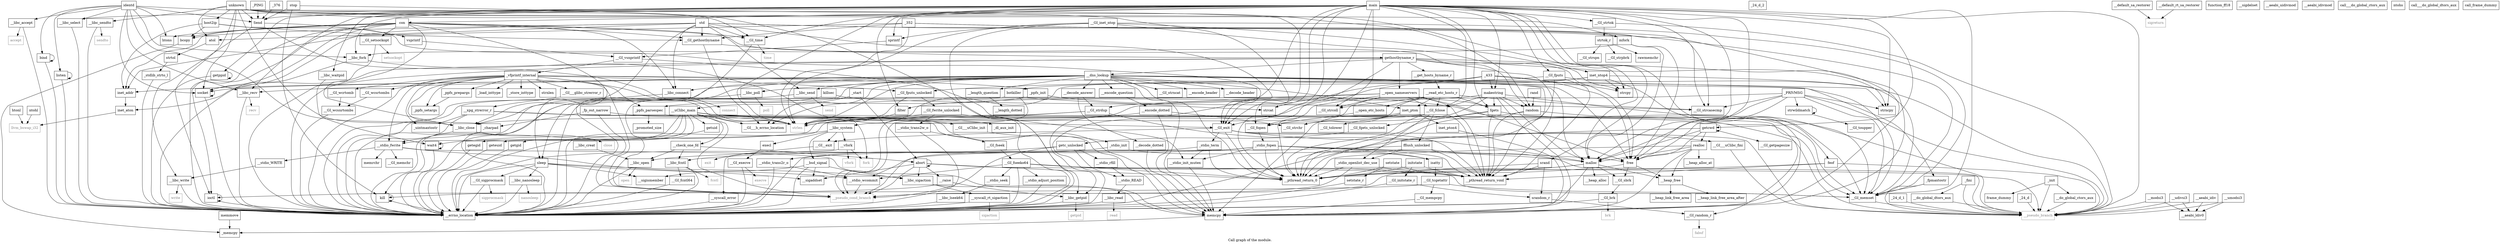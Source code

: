 digraph "Call graph of the module." {
  label="Call graph of the module.";
  node [shape=record];

  Node_vsprintf [label="{vsprintf}"];
  Node__ppfs_parsespec [label="{_ppfs_parsespec}"];
  Node_ioctl [label="{ioctl}"];
  Node_sprintf [label="{sprintf}"];
  Node___GI_vsnprintf [label="{__GI_vsnprintf}"];
  Node__stdio_fopen [label="{_stdio_fopen}"];
  Node_kill [label="{kill}"];
  Node___libc_select [label="{__libc_select}"];
  Node__24_d_2 [label="{_24_d_2}"];
  Node__stdio_init [label="{_stdio_init}"];
  Node_feof [label="{feof}"];
  Node___libc_getpid [label="{__libc_getpid}"];
  Node_getppid [label="{getppid}"];
  Node__fp_out_narrow [label="{_fp_out_narrow}"];
  Node___GI_fputs_unlocked [label="{__GI_fputs_unlocked}"];
  Node_strnlen [label="{strnlen}"];
  Node___GI_fwrite_unlocked [label="{__GI_fwrite_unlocked}"];
  Node___GI_time [label="{__GI_time}"];
  Node___stdio_init_mutex [label="{__stdio_init_mutex}"];
  Node___libc_waitpid [label="{__libc_waitpid}"];
  Node_fgets [label="{fgets}"];
  Node___libc_write [label="{__libc_write}"];
  Node__stdio_term [label="{_stdio_term}"];
  Node___GI_fputs [label="{__GI_fputs}"];
  Node___stdio_wcommit [label="{__stdio_wcommit}"];
  Node__stdio_openlist_dec_use [label="{_stdio_openlist_dec_use}"];
  Node_bcopy [label="{bcopy}"];
  Node__vfprintf_internal [label="{_vfprintf_internal}"];
  Node_strncpy [label="{strncpy}"];
  Node_memcpy [label="{memcpy}"];
  Node__ppfs_init [label="{_ppfs_init}"];
  Node___GI_memset [label="{__GI_memset}"];
  Node___pthread_return_void [label="{__pthread_return_void}"];
  Node_strcat [label="{strcat}"];
  Node___GI_toupper [label="{__GI_toupper}"];
  Node_fflush_unlocked [label="{fflush_unlocked}"];
  Node__charpad [label="{_charpad}"];
  Node___GI_strcoll [label="{__GI_strcoll}"];
  Node__ppfs_prepargs [label="{_ppfs_prepargs}"];
  Node__ppfs_setargs [label="{_ppfs_setargs}"];
  Node_strlen [color="gray50", fontcolor="gray50", label="{strlen}"];
  Node___errno_location [label="{__errno_location}"];
  Node___GI_fclose [label="{__GI_fclose}"];
  Node__promoted_size [label="{_promoted_size}"];
  Node_strcpy [label="{strcpy}"];
  Node___GI_fopen [label="{__GI_fopen}"];
  Node___GI_fgets_unlocked [label="{__GI_fgets_unlocked}"];
  Node___pthread_return_0 [label="{__pthread_return_0}"];
  Node___check_one_fd [label="{__check_one_fd}"];
  Node___GI___uClibc_init [label="{__GI___uClibc_init}"];
  Node___uClibc_main [label="{__uClibc_main}"];
  Node___libc_sigaction [label="{__libc_sigaction}"];
  Node___vfork [label="{__vfork}"];
  Node___default_sa_restorer [label="{__default_sa_restorer}"];
  Node___default_rt_sa_restorer [label="{__default_rt_sa_restorer}"];
  Node___libc_fcntl [label="{__libc_fcntl}"];
  Node___GI_fcntl64 [label="{__GI_fcntl64}"];
  Node___syscall_rt_sigaction [label="{__syscall_rt_sigaction}"];
  Node___GI__exit [label="{__GI__exit}"];
  Node___GI_execve [label="{__GI_execve}"];
  Node_getegid [label="{getegid}"];
  Node_geteuid [label="{geteuid}"];
  Node_getgid [label="{getgid}"];
  Node_getuid [label="{getuid}"];
  Node___libc_nanosleep [label="{__libc_nanosleep}"];
  Node___libc_open [label="{__libc_open}"];
  Node___libc_creat [label="{__libc_creat}"];
  Node___GI_sbrk [label="{__GI_sbrk}"];
  Node___GI_sigprocmask [label="{__GI_sigprocmask}"];
  Node_wait4 [label="{wait4}"];
  Node___GI___h_errno_location [label="{__GI___h_errno_location}"];
  Node___GI_wcrtomb [label="{__GI_wcrtomb}"];
  Node___GI_wcsrtombs [label="{__GI_wcsrtombs}"];
  Node___GI_wcsnrtombs [label="{__GI_wcsnrtombs}"];
  Node___stdio_WRITE [label="{__stdio_WRITE}"];
  Node___stdio_fwrite [label="{__stdio_fwrite}"];
  Node___stdio_trans2w_o [label="{__stdio_trans2w_o}"];
  Node__load_inttype [label="{_load_inttype}"];
  Node__store_inttype [label="{_store_inttype}"];
  Node__uintmaxtostr [label="{_uintmaxtostr}"];
  Node__fpmaxtostr [label="{_fpmaxtostr}"];
  Node_getc_unlocked [label="{getc_unlocked}"];
  Node__memcpy [label="{_memcpy}"];
  Node_function_ff18 [label="{function_ff18}"];
  Node_memmove [label="{memmove}"];
  Node___GI_memchr [label="{__GI_memchr}"];
  Node___GI_mempcpy [label="{__GI_mempcpy}"];
  Node_memrchr [label="{memrchr}"];
  Node_strtok_r [label="{strtok_r}"];
  Node___GI_strpbrk [label="{__GI_strpbrk}"];
  Node_inet_aton [label="{inet_aton}"];
  Node___dns_lookup [label="{__dns_lookup}"];
  Node__24_d [label="{_24_d}"];
  Node___open_nameservers [label="{__open_nameservers}"];
  Node___get_hosts_byname_r [label="{__get_hosts_byname_r}"];
  Node___raise [label="{__raise}"];
  Node___bsd_signal [label="{__bsd_signal}"];
  Node___sigismember [label="{__sigismember}"];
  Node___sigaddset [label="{__sigaddset}"];
  Node___sigdelset [label="{__sigdelset}"];
  Node__dl_aux_init [label="{_dl_aux_init}"];
  Node___GI_brk [label="{__GI_brk}"];
  Node___syscall_error [label="{__syscall_error}"];
  Node___libc_poll [label="{__libc_poll}"];
  Node___GI_fseek [label="{__GI_fseek}"];
  Node___GI_fseeko64 [label="{__GI_fseeko64}"];
  Node___stdio_READ [label="{__stdio_READ}"];
  Node___stdio_adjust_position [label="{__stdio_adjust_position}"];
  Node___stdio_rfill [label="{__stdio_rfill}"];
  Node___stdio_trans2r_o [label="{__stdio_trans2r_o}"];
  Node___stdio_seek [label="{__stdio_seek}"];
  Node_rawmemchr [label="{rawmemchr}"];
  Node___GI_strncat [label="{__GI_strncat}"];
  Node___GI_strspn [label="{__GI_strspn}"];
  Node___GI_strdup [label="{__GI_strdup}"];
  Node_inet_pton4 [label="{inet_pton4}"];
  Node_inet_pton [label="{inet_pton}"];
  Node_inet_ntop4 [label="{inet_ntop4}"];
  Node___GI_inet_ntop [label="{__GI_inet_ntop}"];
  Node___encode_header [label="{__encode_header}"];
  Node___decode_header [label="{__decode_header}"];
  Node___encode_question [label="{__encode_question}"];
  Node___length_question [label="{__length_question}"];
  Node___decode_answer [label="{__decode_answer}"];
  Node___open_etc_hosts [label="{__open_etc_hosts}"];
  Node___read_etc_hosts_r [label="{__read_etc_hosts_r}"];
  Node___libc_lseek64 [label="{__libc_lseek64}"];
  Node___libc_read [label="{__libc_read}"];
  Node___GI_tolower [label="{__GI_tolower}"];
  Node___GI_strchr [label="{__GI_strchr}"];
  Node___encode_dotted [label="{__encode_dotted}"];
  Node___decode_dotted [label="{__decode_dotted}"];
  Node___length_dotted [label="{__length_dotted}"];
  Node___udivsi3 [label="{__udivsi3}"];
  Node___aeabi_uidivmod [label="{__aeabi_uidivmod}"];
  Node___aeabi_idiv [label="{__aeabi_idiv}"];
  Node___aeabi_idivmod [label="{__aeabi_idivmod}"];
  Node___umodsi3 [label="{__umodsi3}"];
  Node___do_global_ctors_aux [label="{__do_global_ctors_aux}"];
  Node_call___do_global_ctors_aux [label="{call___do_global_ctors_aux}"];
  Node__fini [label="{_fini}"];
  Node_close [color="gray50", fontcolor="gray50", label="{close}"];
  Node_fork [color="gray50", fontcolor="gray50", label="{fork}"];
  Node_getpid [color="gray50", fontcolor="gray50", label="{getpid}"];
  Node_time [color="gray50", fontcolor="gray50", label="{time}"];
  Node_write [color="gray50", fontcolor="gray50", label="{write}"];
  Node_accept [color="gray50", fontcolor="gray50", label="{accept}"];
  Node_connect [color="gray50", fontcolor="gray50", label="{connect}"];
  Node_recv [color="gray50", fontcolor="gray50", label="{recv}"];
  Node_send [color="gray50", fontcolor="gray50", label="{send}"];
  Node_sendto [color="gray50", fontcolor="gray50", label="{sendto}"];
  Node_setsockopt [color="gray50", fontcolor="gray50", label="{setsockopt}"];
  Node_vfork [color="gray50", fontcolor="gray50", label="{vfork}"];
  Node_sigreturn [color="gray50", fontcolor="gray50", label="{sigreturn}"];
  Node_fcntl [color="gray50", fontcolor="gray50", label="{fcntl}"];
  Node_sigaction [color="gray50", fontcolor="gray50", label="{sigaction}"];
  Node_exit [color="gray50", fontcolor="gray50", label="{exit}"];
  Node_execve [color="gray50", fontcolor="gray50", label="{execve}"];
  Node_nanosleep [color="gray50", fontcolor="gray50", label="{nanosleep}"];
  Node_open [color="gray50", fontcolor="gray50", label="{open}"];
  Node_sigprocmask [color="gray50", fontcolor="gray50", label="{sigprocmask}"];
  Node_brk [color="gray50", fontcolor="gray50", label="{brk}"];
  Node_poll [color="gray50", fontcolor="gray50", label="{poll}"];
  Node_read [color="gray50", fontcolor="gray50", label="{read}"];
  Node_llvm_bswap_i32 [color="gray50", fontcolor="gray50", label="{llvm_bswap_i32}"];
  Node_fabsf [color="gray50", fontcolor="gray50", label="{fabsf}"];
  Node___xpg_strerror_r [label="{__xpg_strerror_r}"];
  Node___heap_alloc [label="{__heap_alloc}"];
  Node___heap_alloc_at [label="{__heap_alloc_at}"];
  Node___heap_link_free_area [label="{__heap_link_free_area}"];
  Node___heap_link_free_area_after [label="{__heap_link_free_area_after}"];
  Node___heap_free [label="{__heap_free}"];
  Node_abort [label="{abort}"];
  Node_rand [label="{rand}"];
  Node_random [label="{random}"];
  Node_setstate [label="{setstate}"];
  Node_initstate [label="{initstate}"];
  Node_srand [label="{srand}"];
  Node_setstate_r [label="{setstate_r}"];
  Node___GI_random_r [label="{__GI_random_r}"];
  Node_srandom_r [label="{srandom_r}"];
  Node__24_d_1 [label="{_24_d_1}"];
  Node___GI_initstate_r [label="{__GI_initstate_r}"];
  Node___libc_system [label="{__libc_system}"];
  Node_atol [label="{atol}"];
  Node_strtol [label="{strtol}"];
  Node__stdlib_strto_l [label="{_stdlib_strto_l}"];
  Node___GI_exit [label="{__GI_exit}"];
  Node_execl [label="{execl}"];
  Node_sleep [label="{sleep}"];
  Node___GI___uClibc_fini [label="{__GI___uClibc_fini}"];
  Node___GI_strcasecmp [label="{__GI_strcasecmp}"];
  Node___GI_strtok [label="{__GI_strtok}"];
  Node_isatty [label="{isatty}"];
  Node___GI_tcgetattr [label="{__GI_tcgetattr}"];
  Node_ntohl [label="{ntohl}"];
  Node_ntohs [label="{ntohs}"];
  Node_htonl [label="{htonl}"];
  Node_htons [label="{htons}"];
  Node_inet_addr [label="{inet_addr}"];
  Node___GI_gethostbyname [label="{__GI_gethostbyname}"];
  Node_gethostbyname_r [label="{gethostbyname_r}"];
  Node___libc_accept [label="{__libc_accept}"];
  Node_bind [label="{bind}"];
  Node___libc_connect [label="{__libc_connect}"];
  Node_listen [label="{listen}"];
  Node___libc_recv [label="{__libc_recv}"];
  Node___libc_send [label="{__libc_send}"];
  Node___libc_sendto [label="{__libc_sendto}"];
  Node___GI_setsockopt [label="{__GI_setsockopt}"];
  Node_socket [label="{socket}"];
  Node_malloc [label="{malloc}"];
  Node_free [label="{free}"];
  Node_realloc [label="{realloc}"];
  Node___GI___glibc_strerror_r [label="{__GI___glibc_strerror_r}"];
  Node___pseudo_branch [color="gray50", fontcolor="gray50", label="{__pseudo_branch}"];
  Node___pseudo_cond_branch [color="gray50", fontcolor="gray50", label="{__pseudo_cond_branch}"];
  Node__init [label="{_init}"];
  Node___do_global_dtors_aux [label="{__do_global_dtors_aux}"];
  Node_call___do_global_dtors_aux [label="{call___do_global_dtors_aux}"];
  Node_frame_dummy [label="{frame_dummy}"];
  Node_call_frame_dummy [label="{call_frame_dummy}"];
  Node__start [label="{_start}"];
  Node_botkiller [label="{botkiller}"];
  Node_strwildmatch [label="{strwildmatch}"];
  Node_Send [label="{Send}"];
  Node_host2ip [label="{host2ip}"];
  Node_mfork [label="{mfork}"];
  Node_filter [label="{filter}"];
  Node_makestring [label="{makestring}"];
  Node_identd [label="{identd}"];
  Node_std [label="{std}"];
  Node_stop [label="{stop}"];
  Node_unknown [label="{unknown}"];
  Node_killsec [label="{killsec}"];
  Node__PRIVMSG [label="{_PRIVMSG}"];
  Node__376 [label="{_376}"];
  Node__PING [label="{_PING}"];
  Node__352 [label="{_352}"];
  Node__433 [label="{_433}"];
  Node_con [label="{con}"];
  Node_main [label="{main}"];
  Node___modsi3 [label="{__modsi3}"];
  Node___aeabi_ldiv0 [label="{__aeabi_ldiv0}"];
  Node___libc_close [label="{__libc_close}"];
  Node___libc_fork [label="{__libc_fork}"];
  Node_getcwd [label="{getcwd}"];
  Node___GI_getpagesize [label="{__GI_getpagesize}"];
  Node_vsprintf -> Node___GI_vsnprintf;
  Node__ppfs_parsespec -> Node_memcpy;
  Node__ppfs_parsespec -> Node__promoted_size;
  Node_ioctl -> Node_ioctl;
  Node_ioctl -> Node___errno_location;
  Node_sprintf -> Node___GI_vsnprintf;
  Node___GI_vsnprintf -> Node___stdio_init_mutex;
  Node___GI_vsnprintf -> Node__vfprintf_internal;
  Node__stdio_fopen -> Node___stdio_init_mutex;
  Node__stdio_fopen -> Node___pthread_return_void;
  Node__stdio_fopen -> Node___errno_location;
  Node__stdio_fopen -> Node___pthread_return_0;
  Node__stdio_fopen -> Node___libc_fcntl;
  Node__stdio_fopen -> Node___libc_open;
  Node__stdio_fopen -> Node_isatty;
  Node__stdio_fopen -> Node_malloc;
  Node__stdio_fopen -> Node_free;
  Node_kill -> Node_kill;
  Node_kill -> Node___errno_location;
  Node___libc_select -> Node___errno_location;
  Node__stdio_init -> Node___errno_location;
  Node__stdio_init -> Node_isatty;
  Node_feof -> Node___pthread_return_void;
  Node_feof -> Node___pthread_return_0;
  Node_feof -> Node___pseudo_branch;
  Node___libc_getpid -> Node___errno_location;
  Node___libc_getpid -> Node_getpid;
  Node_getppid -> Node_getppid;
  Node_getppid -> Node___errno_location;
  Node__fp_out_narrow -> Node__charpad;
  Node__fp_out_narrow -> Node_strlen;
  Node__fp_out_narrow -> Node___pseudo_cond_branch;
  Node___GI_fputs_unlocked -> Node___GI_fwrite_unlocked;
  Node___GI_fputs_unlocked -> Node_strlen;
  Node___GI_fwrite_unlocked -> Node___errno_location;
  Node___GI_fwrite_unlocked -> Node___stdio_fwrite;
  Node___GI_fwrite_unlocked -> Node___stdio_trans2w_o;
  Node___GI_time -> Node___errno_location;
  Node___GI_time -> Node_time;
  Node___stdio_init_mutex -> Node_memcpy;
  Node___libc_waitpid -> Node_wait4;
  Node_fgets -> Node___pthread_return_void;
  Node_fgets -> Node___GI_fgets_unlocked;
  Node_fgets -> Node___pthread_return_0;
  Node_fgets -> Node___pseudo_branch;
  Node___libc_write -> Node___errno_location;
  Node___libc_write -> Node_write;
  Node__stdio_term -> Node___stdio_init_mutex;
  Node__stdio_term -> Node___pthread_return_0;
  Node__stdio_term -> Node___pseudo_cond_branch;
  Node___GI_fputs -> Node___GI_fputs_unlocked;
  Node___GI_fputs -> Node___pthread_return_void;
  Node___GI_fputs -> Node___pthread_return_0;
  Node___GI_fputs -> Node___pseudo_branch;
  Node___stdio_wcommit -> Node___pseudo_cond_branch;
  Node__stdio_openlist_dec_use -> Node___pthread_return_void;
  Node__stdio_openlist_dec_use -> Node___pthread_return_0;
  Node__stdio_openlist_dec_use -> Node___pseudo_cond_branch;
  Node_bcopy -> Node__memcpy;
  Node__vfprintf_internal -> Node__ppfs_parsespec;
  Node__vfprintf_internal -> Node___GI_fputs_unlocked;
  Node__vfprintf_internal -> Node_strnlen;
  Node__vfprintf_internal -> Node__ppfs_init;
  Node__vfprintf_internal -> Node__charpad;
  Node__vfprintf_internal -> Node__ppfs_prepargs;
  Node__vfprintf_internal -> Node__ppfs_setargs;
  Node__vfprintf_internal -> Node_strlen;
  Node__vfprintf_internal -> Node___errno_location;
  Node__vfprintf_internal -> Node___GI_wcrtomb;
  Node__vfprintf_internal -> Node___GI_wcsrtombs;
  Node__vfprintf_internal -> Node___stdio_fwrite;
  Node__vfprintf_internal -> Node__load_inttype;
  Node__vfprintf_internal -> Node__store_inttype;
  Node__vfprintf_internal -> Node__uintmaxtostr;
  Node__vfprintf_internal -> Node__fpmaxtostr;
  Node__vfprintf_internal -> Node___GI___glibc_strerror_r;
  Node__vfprintf_internal -> Node___pseudo_cond_branch;
  Node_memcpy -> Node__memcpy;
  Node__ppfs_init -> Node__ppfs_parsespec;
  Node__ppfs_init -> Node___GI_memset;
  Node___GI_memset -> Node___pseudo_branch;
  Node_fflush_unlocked -> Node___stdio_wcommit;
  Node_fflush_unlocked -> Node__stdio_openlist_dec_use;
  Node_fflush_unlocked -> Node___pthread_return_void;
  Node_fflush_unlocked -> Node___pthread_return_0;
  Node_fflush_unlocked -> Node___pseudo_branch;
  Node__charpad -> Node___stdio_fwrite;
  Node__ppfs_prepargs -> Node__ppfs_setargs;
  Node___GI_fclose -> Node__stdio_openlist_dec_use;
  Node___GI_fclose -> Node___pthread_return_void;
  Node___GI_fclose -> Node_fflush_unlocked;
  Node___GI_fclose -> Node___pthread_return_0;
  Node___GI_fclose -> Node___pseudo_cond_branch;
  Node___GI_fclose -> Node___libc_close;
  Node___GI_fopen -> Node__stdio_fopen;
  Node___GI_fgets_unlocked -> Node_getc_unlocked;
  Node___check_one_fd -> Node___libc_fcntl;
  Node___check_one_fd -> Node___libc_open;
  Node___check_one_fd -> Node_abort;
  Node___GI___uClibc_init -> Node__stdio_init;
  Node___uClibc_main -> Node___GI_memset;
  Node___uClibc_main -> Node___errno_location;
  Node___uClibc_main -> Node___check_one_fd;
  Node___uClibc_main -> Node___GI___uClibc_init;
  Node___uClibc_main -> Node_getegid;
  Node___uClibc_main -> Node_geteuid;
  Node___uClibc_main -> Node_getgid;
  Node___uClibc_main -> Node_getuid;
  Node___uClibc_main -> Node___GI___h_errno_location;
  Node___uClibc_main -> Node__dl_aux_init;
  Node___uClibc_main -> Node___GI_exit;
  Node___uClibc_main -> Node___pseudo_branch;
  Node___uClibc_main -> Node___pseudo_cond_branch;
  Node___libc_sigaction -> Node_memcpy;
  Node___libc_sigaction -> Node___syscall_rt_sigaction;
  Node___vfork -> Node___syscall_error;
  Node___vfork -> Node_fork;
  Node___vfork -> Node_vfork;
  Node___default_sa_restorer -> Node_sigreturn;
  Node___default_rt_sa_restorer -> Node_sigreturn;
  Node___libc_fcntl -> Node___errno_location;
  Node___libc_fcntl -> Node___GI_fcntl64;
  Node___libc_fcntl -> Node_fcntl;
  Node___GI_fcntl64 -> Node___errno_location;
  Node___syscall_rt_sigaction -> Node___errno_location;
  Node___syscall_rt_sigaction -> Node_sigaction;
  Node___GI__exit -> Node_exit;
  Node___GI_execve -> Node___errno_location;
  Node___GI_execve -> Node_execve;
  Node_getegid -> Node___errno_location;
  Node_geteuid -> Node___errno_location;
  Node_getgid -> Node___errno_location;
  Node_getuid -> Node___errno_location;
  Node___libc_nanosleep -> Node___errno_location;
  Node___libc_nanosleep -> Node_nanosleep;
  Node___libc_open -> Node___errno_location;
  Node___libc_open -> Node_open;
  Node___libc_creat -> Node___libc_open;
  Node___GI_sbrk -> Node___GI_brk;
  Node___GI_sigprocmask -> Node___errno_location;
  Node___GI_sigprocmask -> Node_sigprocmask;
  Node_wait4 -> Node___errno_location;
  Node_wait4 -> Node_wait4;
  Node___GI_wcrtomb -> Node___GI_wcsnrtombs;
  Node___GI_wcsrtombs -> Node___GI_wcsnrtombs;
  Node___GI_wcsnrtombs -> Node___errno_location;
  Node___stdio_WRITE -> Node___libc_write;
  Node___stdio_fwrite -> Node___stdio_wcommit;
  Node___stdio_fwrite -> Node_memcpy;
  Node___stdio_fwrite -> Node___stdio_WRITE;
  Node___stdio_fwrite -> Node___GI_memchr;
  Node___stdio_fwrite -> Node_memrchr;
  Node___stdio_trans2w_o -> Node___errno_location;
  Node___stdio_trans2w_o -> Node___GI_fseek;
  Node__fpmaxtostr -> Node___GI_memset;
  Node__fpmaxtostr -> Node___pseudo_branch;
  Node_getc_unlocked -> Node___stdio_READ;
  Node_getc_unlocked -> Node___stdio_rfill;
  Node_getc_unlocked -> Node___stdio_trans2r_o;
  Node_getc_unlocked -> Node___pseudo_cond_branch;
  Node_memmove -> Node__memcpy;
  Node___GI_mempcpy -> Node_memcpy;
  Node_strtok_r -> Node___GI_strpbrk;
  Node_strtok_r -> Node_rawmemchr;
  Node_strtok_r -> Node___GI_strspn;
  Node_inet_aton -> Node_llvm_bswap_i32;
  Node___dns_lookup -> Node_strncpy;
  Node___dns_lookup -> Node_memcpy;
  Node___dns_lookup -> Node___GI_memset;
  Node___dns_lookup -> Node___pthread_return_void;
  Node___dns_lookup -> Node_strlen;
  Node___dns_lookup -> Node___errno_location;
  Node___dns_lookup -> Node___pthread_return_0;
  Node___dns_lookup -> Node___GI___h_errno_location;
  Node___dns_lookup -> Node___libc_poll;
  Node___dns_lookup -> Node___GI_strncat;
  Node___dns_lookup -> Node_inet_pton;
  Node___dns_lookup -> Node___encode_header;
  Node___dns_lookup -> Node___decode_header;
  Node___dns_lookup -> Node___encode_question;
  Node___dns_lookup -> Node___length_question;
  Node___dns_lookup -> Node___decode_answer;
  Node___dns_lookup -> Node_inet_addr;
  Node___dns_lookup -> Node___libc_connect;
  Node___dns_lookup -> Node___libc_recv;
  Node___dns_lookup -> Node___libc_send;
  Node___dns_lookup -> Node_socket;
  Node___dns_lookup -> Node_malloc;
  Node___dns_lookup -> Node_free;
  Node___dns_lookup -> Node___pseudo_cond_branch;
  Node___dns_lookup -> Node___libc_close;
  Node__24_d -> Node___pseudo_branch;
  Node___open_nameservers -> Node_fgets;
  Node___open_nameservers -> Node___pthread_return_void;
  Node___open_nameservers -> Node___GI_strcoll;
  Node___open_nameservers -> Node___GI_fclose;
  Node___open_nameservers -> Node___GI_fopen;
  Node___open_nameservers -> Node___pthread_return_0;
  Node___open_nameservers -> Node___GI___h_errno_location;
  Node___open_nameservers -> Node___GI_strdup;
  Node___open_nameservers -> Node_free;
  Node___get_hosts_byname_r -> Node___read_etc_hosts_r;
  Node___raise -> Node_kill;
  Node___raise -> Node___libc_getpid;
  Node___bsd_signal -> Node___errno_location;
  Node___bsd_signal -> Node___libc_sigaction;
  Node___bsd_signal -> Node___sigismember;
  Node___bsd_signal -> Node___sigaddset;
  Node___GI_brk -> Node___errno_location;
  Node___GI_brk -> Node_brk;
  Node___syscall_error -> Node___errno_location;
  Node___libc_poll -> Node___errno_location;
  Node___libc_poll -> Node_poll;
  Node___GI_fseek -> Node___GI_fseeko64;
  Node___GI_fseeko64 -> Node___stdio_wcommit;
  Node___GI_fseeko64 -> Node___pthread_return_void;
  Node___GI_fseeko64 -> Node___errno_location;
  Node___GI_fseeko64 -> Node___pthread_return_0;
  Node___GI_fseeko64 -> Node___stdio_adjust_position;
  Node___GI_fseeko64 -> Node___stdio_seek;
  Node___GI_fseeko64 -> Node___pseudo_branch;
  Node___stdio_READ -> Node___libc_read;
  Node___stdio_adjust_position -> Node___errno_location;
  Node___stdio_rfill -> Node___stdio_READ;
  Node___stdio_trans2r_o -> Node___stdio_wcommit;
  Node___stdio_trans2r_o -> Node___errno_location;
  Node___stdio_seek -> Node___libc_lseek64;
  Node___GI_strdup -> Node_strlen;
  Node___GI_strdup -> Node_malloc;
  Node___GI_strdup -> Node___pseudo_cond_branch;
  Node_inet_pton4 -> Node_memcpy;
  Node_inet_pton -> Node_memcpy;
  Node_inet_pton -> Node___GI_memset;
  Node_inet_pton -> Node___errno_location;
  Node_inet_pton -> Node_inet_pton4;
  Node_inet_pton -> Node___GI_tolower;
  Node_inet_pton -> Node___GI_strchr;
  Node_inet_ntop4 -> Node_memcpy;
  Node_inet_ntop4 -> Node___GI_memset;
  Node_inet_ntop4 -> Node_strlen;
  Node_inet_ntop4 -> Node___errno_location;
  Node_inet_ntop4 -> Node_strcpy;
  Node___GI_inet_ntop -> Node_sprintf;
  Node___GI_inet_ntop -> Node___GI_memset;
  Node___GI_inet_ntop -> Node_strlen;
  Node___GI_inet_ntop -> Node___errno_location;
  Node___GI_inet_ntop -> Node_strcpy;
  Node___GI_inet_ntop -> Node_inet_ntop4;
  Node___encode_question -> Node___encode_dotted;
  Node___length_question -> Node___length_dotted;
  Node___decode_answer -> Node___GI_strdup;
  Node___decode_answer -> Node___decode_dotted;
  Node___open_etc_hosts -> Node___GI_fopen;
  Node___read_etc_hosts_r -> Node_fgets;
  Node___read_etc_hosts_r -> Node___GI_strcoll;
  Node___read_etc_hosts_r -> Node___errno_location;
  Node___read_etc_hosts_r -> Node___GI_fclose;
  Node___read_etc_hosts_r -> Node_inet_pton;
  Node___read_etc_hosts_r -> Node___open_etc_hosts;
  Node___read_etc_hosts_r -> Node___GI_strchr;
  Node___read_etc_hosts_r -> Node___GI_strcasecmp;
  Node___libc_lseek64 -> Node___errno_location;
  Node___libc_read -> Node___errno_location;
  Node___libc_read -> Node_read;
  Node___encode_dotted -> Node_memcpy;
  Node___encode_dotted -> Node_strlen;
  Node___encode_dotted -> Node___GI_strchr;
  Node___decode_dotted -> Node_memcpy;
  Node___udivsi3 -> Node___pseudo_branch;
  Node___udivsi3 -> Node___aeabi_ldiv0;
  Node___aeabi_idiv -> Node___pseudo_branch;
  Node___aeabi_idiv -> Node___aeabi_ldiv0;
  Node___umodsi3 -> Node___pseudo_branch;
  Node___umodsi3 -> Node___aeabi_ldiv0;
  Node___do_global_ctors_aux -> Node___pseudo_branch;
  Node__fini -> Node___pseudo_branch;
  Node__fini -> Node___do_global_dtors_aux;
  Node___xpg_strerror_r -> Node_memcpy;
  Node___xpg_strerror_r -> Node_strlen;
  Node___xpg_strerror_r -> Node___errno_location;
  Node___xpg_strerror_r -> Node__uintmaxtostr;
  Node___heap_free -> Node___heap_link_free_area;
  Node___heap_free -> Node___heap_link_free_area_after;
  Node_abort -> Node___GI_memset;
  Node_abort -> Node___pthread_return_0;
  Node_abort -> Node___libc_sigaction;
  Node_abort -> Node___raise;
  Node_abort -> Node___sigaddset;
  Node_abort -> Node_abort;
  Node_abort -> Node___pseudo_cond_branch;
  Node_rand -> Node_random;
  Node_random -> Node___pthread_return_void;
  Node_random -> Node___pthread_return_0;
  Node_random -> Node___GI_random_r;
  Node_setstate -> Node___pthread_return_void;
  Node_setstate -> Node___pthread_return_0;
  Node_setstate -> Node_setstate_r;
  Node_initstate -> Node___pthread_return_void;
  Node_initstate -> Node___pthread_return_0;
  Node_initstate -> Node___GI_initstate_r;
  Node_srand -> Node___pthread_return_void;
  Node_srand -> Node___pthread_return_0;
  Node_srand -> Node_srandom_r;
  Node_setstate_r -> Node___errno_location;
  Node___GI_random_r -> Node_fabsf;
  Node_srandom_r -> Node___GI_random_r;
  Node__24_d_1 -> Node___pseudo_branch;
  Node___GI_initstate_r -> Node___errno_location;
  Node___GI_initstate_r -> Node_srandom_r;
  Node___libc_system -> Node___vfork;
  Node___libc_system -> Node___GI__exit;
  Node___libc_system -> Node_wait4;
  Node___libc_system -> Node___bsd_signal;
  Node___libc_system -> Node_execl;
  Node_atol -> Node_strtol;
  Node_strtol -> Node__stdlib_strto_l;
  Node__stdlib_strto_l -> Node___errno_location;
  Node___GI_exit -> Node__stdio_term;
  Node___GI_exit -> Node___pthread_return_void;
  Node___GI_exit -> Node___pthread_return_0;
  Node___GI_exit -> Node___GI__exit;
  Node___GI_exit -> Node___GI___uClibc_fini;
  Node___GI_exit -> Node___pseudo_branch;
  Node_execl -> Node___GI_execve;
  Node_sleep -> Node___errno_location;
  Node_sleep -> Node___libc_sigaction;
  Node_sleep -> Node___libc_nanosleep;
  Node_sleep -> Node___GI_sigprocmask;
  Node_sleep -> Node___sigismember;
  Node_sleep -> Node___sigaddset;
  Node___GI___uClibc_fini -> Node___pseudo_branch;
  Node___GI_strtok -> Node_strtok_r;
  Node___GI_strtok -> Node___pseudo_branch;
  Node_isatty -> Node___GI_tcgetattr;
  Node___GI_tcgetattr -> Node_ioctl;
  Node___GI_tcgetattr -> Node___GI_memset;
  Node___GI_tcgetattr -> Node___GI_mempcpy;
  Node_ntohl -> Node_llvm_bswap_i32;
  Node_htonl -> Node_llvm_bswap_i32;
  Node_inet_addr -> Node_inet_aton;
  Node___GI_gethostbyname -> Node___GI___h_errno_location;
  Node___GI_gethostbyname -> Node_gethostbyname_r;
  Node_gethostbyname_r -> Node_strncpy;
  Node_gethostbyname_r -> Node_memcpy;
  Node_gethostbyname_r -> Node___pthread_return_void;
  Node_gethostbyname_r -> Node___errno_location;
  Node_gethostbyname_r -> Node___pthread_return_0;
  Node_gethostbyname_r -> Node_inet_aton;
  Node_gethostbyname_r -> Node___dns_lookup;
  Node_gethostbyname_r -> Node___open_nameservers;
  Node_gethostbyname_r -> Node___get_hosts_byname_r;
  Node_gethostbyname_r -> Node_free;
  Node___libc_accept -> Node___errno_location;
  Node___libc_accept -> Node_accept;
  Node_bind -> Node___errno_location;
  Node_bind -> Node_bind;
  Node___libc_connect -> Node___errno_location;
  Node___libc_connect -> Node_connect;
  Node_listen -> Node___errno_location;
  Node_listen -> Node_listen;
  Node___libc_recv -> Node___errno_location;
  Node___libc_recv -> Node_recv;
  Node___libc_send -> Node___errno_location;
  Node___libc_send -> Node_send;
  Node___libc_sendto -> Node___errno_location;
  Node___libc_sendto -> Node_sendto;
  Node___GI_setsockopt -> Node___errno_location;
  Node___GI_setsockopt -> Node_setsockopt;
  Node_socket -> Node___errno_location;
  Node_socket -> Node_socket;
  Node_malloc -> Node___errno_location;
  Node_malloc -> Node___pthread_return_0;
  Node_malloc -> Node___GI_sbrk;
  Node_malloc -> Node___heap_alloc;
  Node_malloc -> Node___heap_free;
  Node_malloc -> Node___pseudo_cond_branch;
  Node_free -> Node___pthread_return_0;
  Node_free -> Node___GI_sbrk;
  Node_free -> Node___heap_free;
  Node_realloc -> Node_memcpy;
  Node_realloc -> Node___pthread_return_0;
  Node_realloc -> Node___heap_alloc_at;
  Node_realloc -> Node___heap_free;
  Node_realloc -> Node_malloc;
  Node_realloc -> Node_free;
  Node___GI___glibc_strerror_r -> Node___xpg_strerror_r;
  Node__init -> Node___do_global_ctors_aux;
  Node__init -> Node___pseudo_branch;
  Node__init -> Node_frame_dummy;
  Node___do_global_dtors_aux -> Node___pseudo_branch;
  Node__start -> Node___uClibc_main;
  Node__start -> Node_abort;
  Node_botkiller -> Node_strcat;
  Node_botkiller -> Node___libc_system;
  Node_botkiller -> Node_sleep;
  Node_strwildmatch -> Node___GI_toupper;
  Node_strwildmatch -> Node_strwildmatch;
  Node_Send -> Node_vsprintf;
  Node_Send -> Node___libc_write;
  Node_Send -> Node_strlen;
  Node_host2ip -> Node_bcopy;
  Node_host2ip -> Node___GI_exit;
  Node_host2ip -> Node_inet_addr;
  Node_host2ip -> Node___GI_gethostbyname;
  Node_mfork -> Node_malloc;
  Node_mfork -> Node_free;
  Node_mfork -> Node___libc_fork;
  Node_filter -> Node_strlen;
  Node_makestring -> Node_fgets;
  Node_makestring -> Node_memcpy;
  Node_makestring -> Node___GI_memset;
  Node_makestring -> Node___GI_fclose;
  Node_makestring -> Node___GI_fopen;
  Node_makestring -> Node_random;
  Node_makestring -> Node_malloc;
  Node_makestring -> Node_filter;
  Node_identd -> Node___libc_select;
  Node_identd -> Node___GI_exit;
  Node_identd -> Node_htons;
  Node_identd -> Node___libc_accept;
  Node_identd -> Node_bind;
  Node_identd -> Node_listen;
  Node_identd -> Node___libc_recv;
  Node_identd -> Node_socket;
  Node_identd -> Node_Send;
  Node_identd -> Node___libc_close;
  Node_identd -> Node___libc_fork;
  Node_std -> Node___GI_time;
  Node_std -> Node_bcopy;
  Node_std -> Node___GI_memset;
  Node_std -> Node_atol;
  Node_std -> Node___GI_exit;
  Node_std -> Node___GI_gethostbyname;
  Node_std -> Node___libc_connect;
  Node_std -> Node___libc_send;
  Node_std -> Node_socket;
  Node_std -> Node_mfork;
  Node_std -> Node___libc_close;
  Node_stop -> Node_kill;
  Node_stop -> Node___libc_getpid;
  Node_stop -> Node_Send;
  Node_unknown -> Node_ioctl;
  Node_unknown -> Node___GI_time;
  Node_unknown -> Node_random;
  Node_unknown -> Node_atol;
  Node_unknown -> Node___GI_exit;
  Node_unknown -> Node___libc_sendto;
  Node_unknown -> Node_socket;
  Node_unknown -> Node_malloc;
  Node_unknown -> Node_Send;
  Node_unknown -> Node_host2ip;
  Node_unknown -> Node_mfork;
  Node_unknown -> Node___libc_close;
  Node_killsec -> Node_kill;
  Node_killsec -> Node___GI_strcasecmp;
  Node__PRIVMSG -> Node_strncpy;
  Node__PRIVMSG -> Node___GI_memset;
  Node__PRIVMSG -> Node_strlen;
  Node__PRIVMSG -> Node___GI_strcasecmp;
  Node__PRIVMSG -> Node_malloc;
  Node__PRIVMSG -> Node_free;
  Node__PRIVMSG -> Node___pseudo_branch;
  Node__PRIVMSG -> Node_strwildmatch;
  Node__376 -> Node_Send;
  Node__PING -> Node_Send;
  Node__352 -> Node_memcpy;
  Node__352 -> Node_strlen;
  Node__352 -> Node___GI_strcasecmp;
  Node__352 -> Node_inet_addr;
  Node__352 -> Node___GI_gethostbyname;
  Node__433 -> Node_strcat;
  Node__433 -> Node_strcpy;
  Node__433 -> Node_free;
  Node__433 -> Node_botkiller;
  Node__433 -> Node_makestring;
  Node_con -> Node_ioctl;
  Node_con -> Node___GI_time;
  Node_con -> Node_bcopy;
  Node_con -> Node___errno_location;
  Node_con -> Node_random;
  Node_con -> Node_sleep;
  Node_con -> Node_htons;
  Node_con -> Node_inet_addr;
  Node_con -> Node___GI_gethostbyname;
  Node_con -> Node___libc_connect;
  Node_con -> Node___GI_setsockopt;
  Node_con -> Node_socket;
  Node_con -> Node___libc_close;
  Node_main -> Node_sprintf;
  Node_main -> Node___libc_select;
  Node_main -> Node_feof;
  Node_main -> Node___libc_getpid;
  Node_main -> Node_getppid;
  Node_main -> Node___GI_time;
  Node_main -> Node___libc_waitpid;
  Node_main -> Node_fgets;
  Node_main -> Node___GI_fputs;
  Node_main -> Node_strncpy;
  Node_main -> Node___GI_memset;
  Node_main -> Node_strcat;
  Node_main -> Node___GI_strcoll;
  Node_main -> Node_strlen;
  Node_main -> Node___GI_fclose;
  Node_main -> Node_strcpy;
  Node_main -> Node___GI_fopen;
  Node_main -> Node_srand;
  Node_main -> Node___GI_exit;
  Node_main -> Node___GI_strcasecmp;
  Node_main -> Node___GI_strtok;
  Node_main -> Node___libc_recv;
  Node_main -> Node_malloc;
  Node_main -> Node_free;
  Node_main -> Node___pseudo_branch;
  Node_main -> Node_Send;
  Node_main -> Node_filter;
  Node_main -> Node_makestring;
  Node_main -> Node_con;
  Node_main -> Node___libc_fork;
  Node_main -> Node_getcwd;
  Node___modsi3 -> Node___pseudo_branch;
  Node___modsi3 -> Node___aeabi_ldiv0;
  Node___libc_close -> Node___errno_location;
  Node___libc_close -> Node_close;
  Node___libc_fork -> Node___errno_location;
  Node___libc_fork -> Node_fork;
  Node_getcwd -> Node___errno_location;
  Node_getcwd -> Node_malloc;
  Node_getcwd -> Node_free;
  Node_getcwd -> Node_realloc;
  Node_getcwd -> Node_getcwd;
  Node_getcwd -> Node___GI_getpagesize;
}
